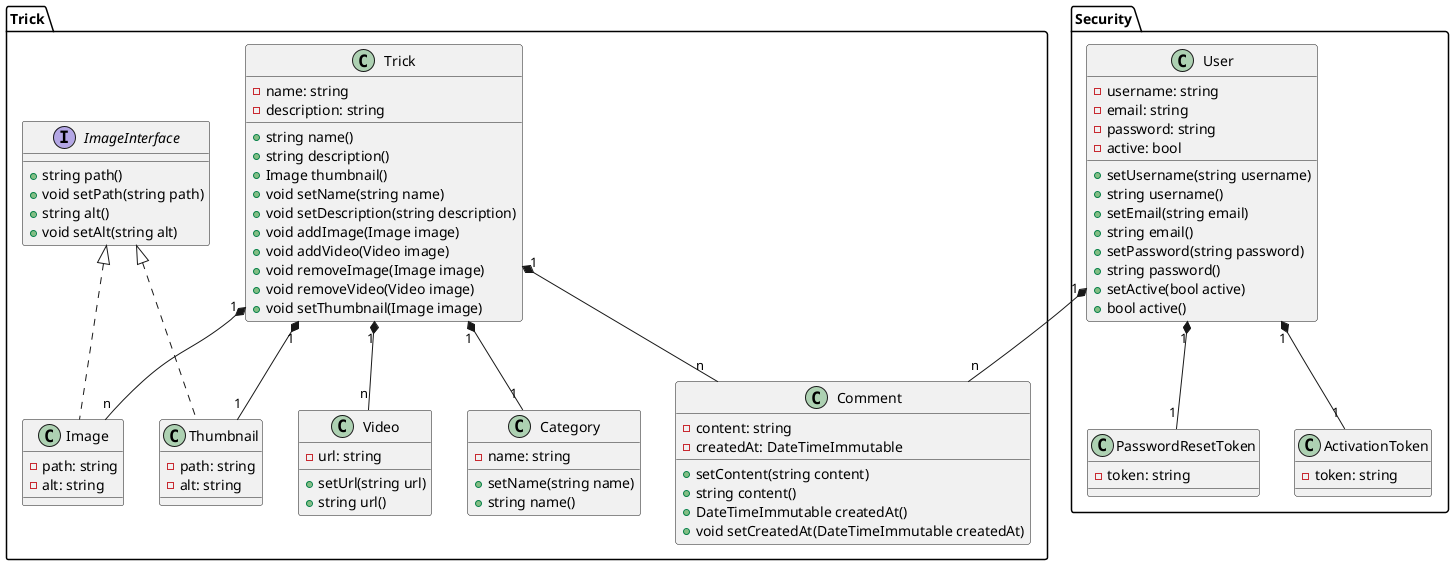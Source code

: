 @startuml
'https://plantuml.com/class-diagram


package Trick {
    class Trick {
        - name: string
        - description: string

        + string name()
        + string description()
        + Image thumbnail()
        + void setName(string name)
        + void setDescription(string description)
        + void addImage(Image image)
        + void addVideo(Video image)
        + void removeImage(Image image)
        + void removeVideo(Video image)
        + void setThumbnail(Image image)
    }

    interface ImageInterface {
        + string path()
        + void setPath(string path)
        + string alt()
        + void setAlt(string alt)
    }

    class Thumbnail implements ImageInterface {
        - path: string
        - alt: string
    }

    class Image implements ImageInterface {
        - path: string
        - alt: string
    }

    class Video {
        - url: string
        + setUrl(string url)
        + string url()
    }

    class Comment {
        - content: string
        - createdAt: DateTimeImmutable
        + setContent(string content)
        + string content()
        + DateTimeImmutable createdAt()
        + void setCreatedAt(DateTimeImmutable createdAt)
    }

    class Category {
        - name: string
        + setName(string name)
        + string name()
    }

    Trick "1" *-- "1" Thumbnail
    Trick "1" *-- "n" Image
    Trick "1" *-- "n" Video
    Trick "1" *-- "n" Comment
    Trick "1" *-- "1" Category
}

package Security {
    class User {
        - username: string
        - email: string
        - password: string
        - active: bool

        + setUsername(string username)
        + string username()
        + setEmail(string email)
        + string email()
        + setPassword(string password)
        + string password()
        + setActive(bool active)
        + bool active()
    }

    class PasswordResetToken {
      - token: string
    }

    class ActivationToken {
      - token: string
    }

    User "1" *-- "1" PasswordResetToken
    User "1" *-- "1" ActivationToken
}

User "1" *-- "n" Comment


@enduml